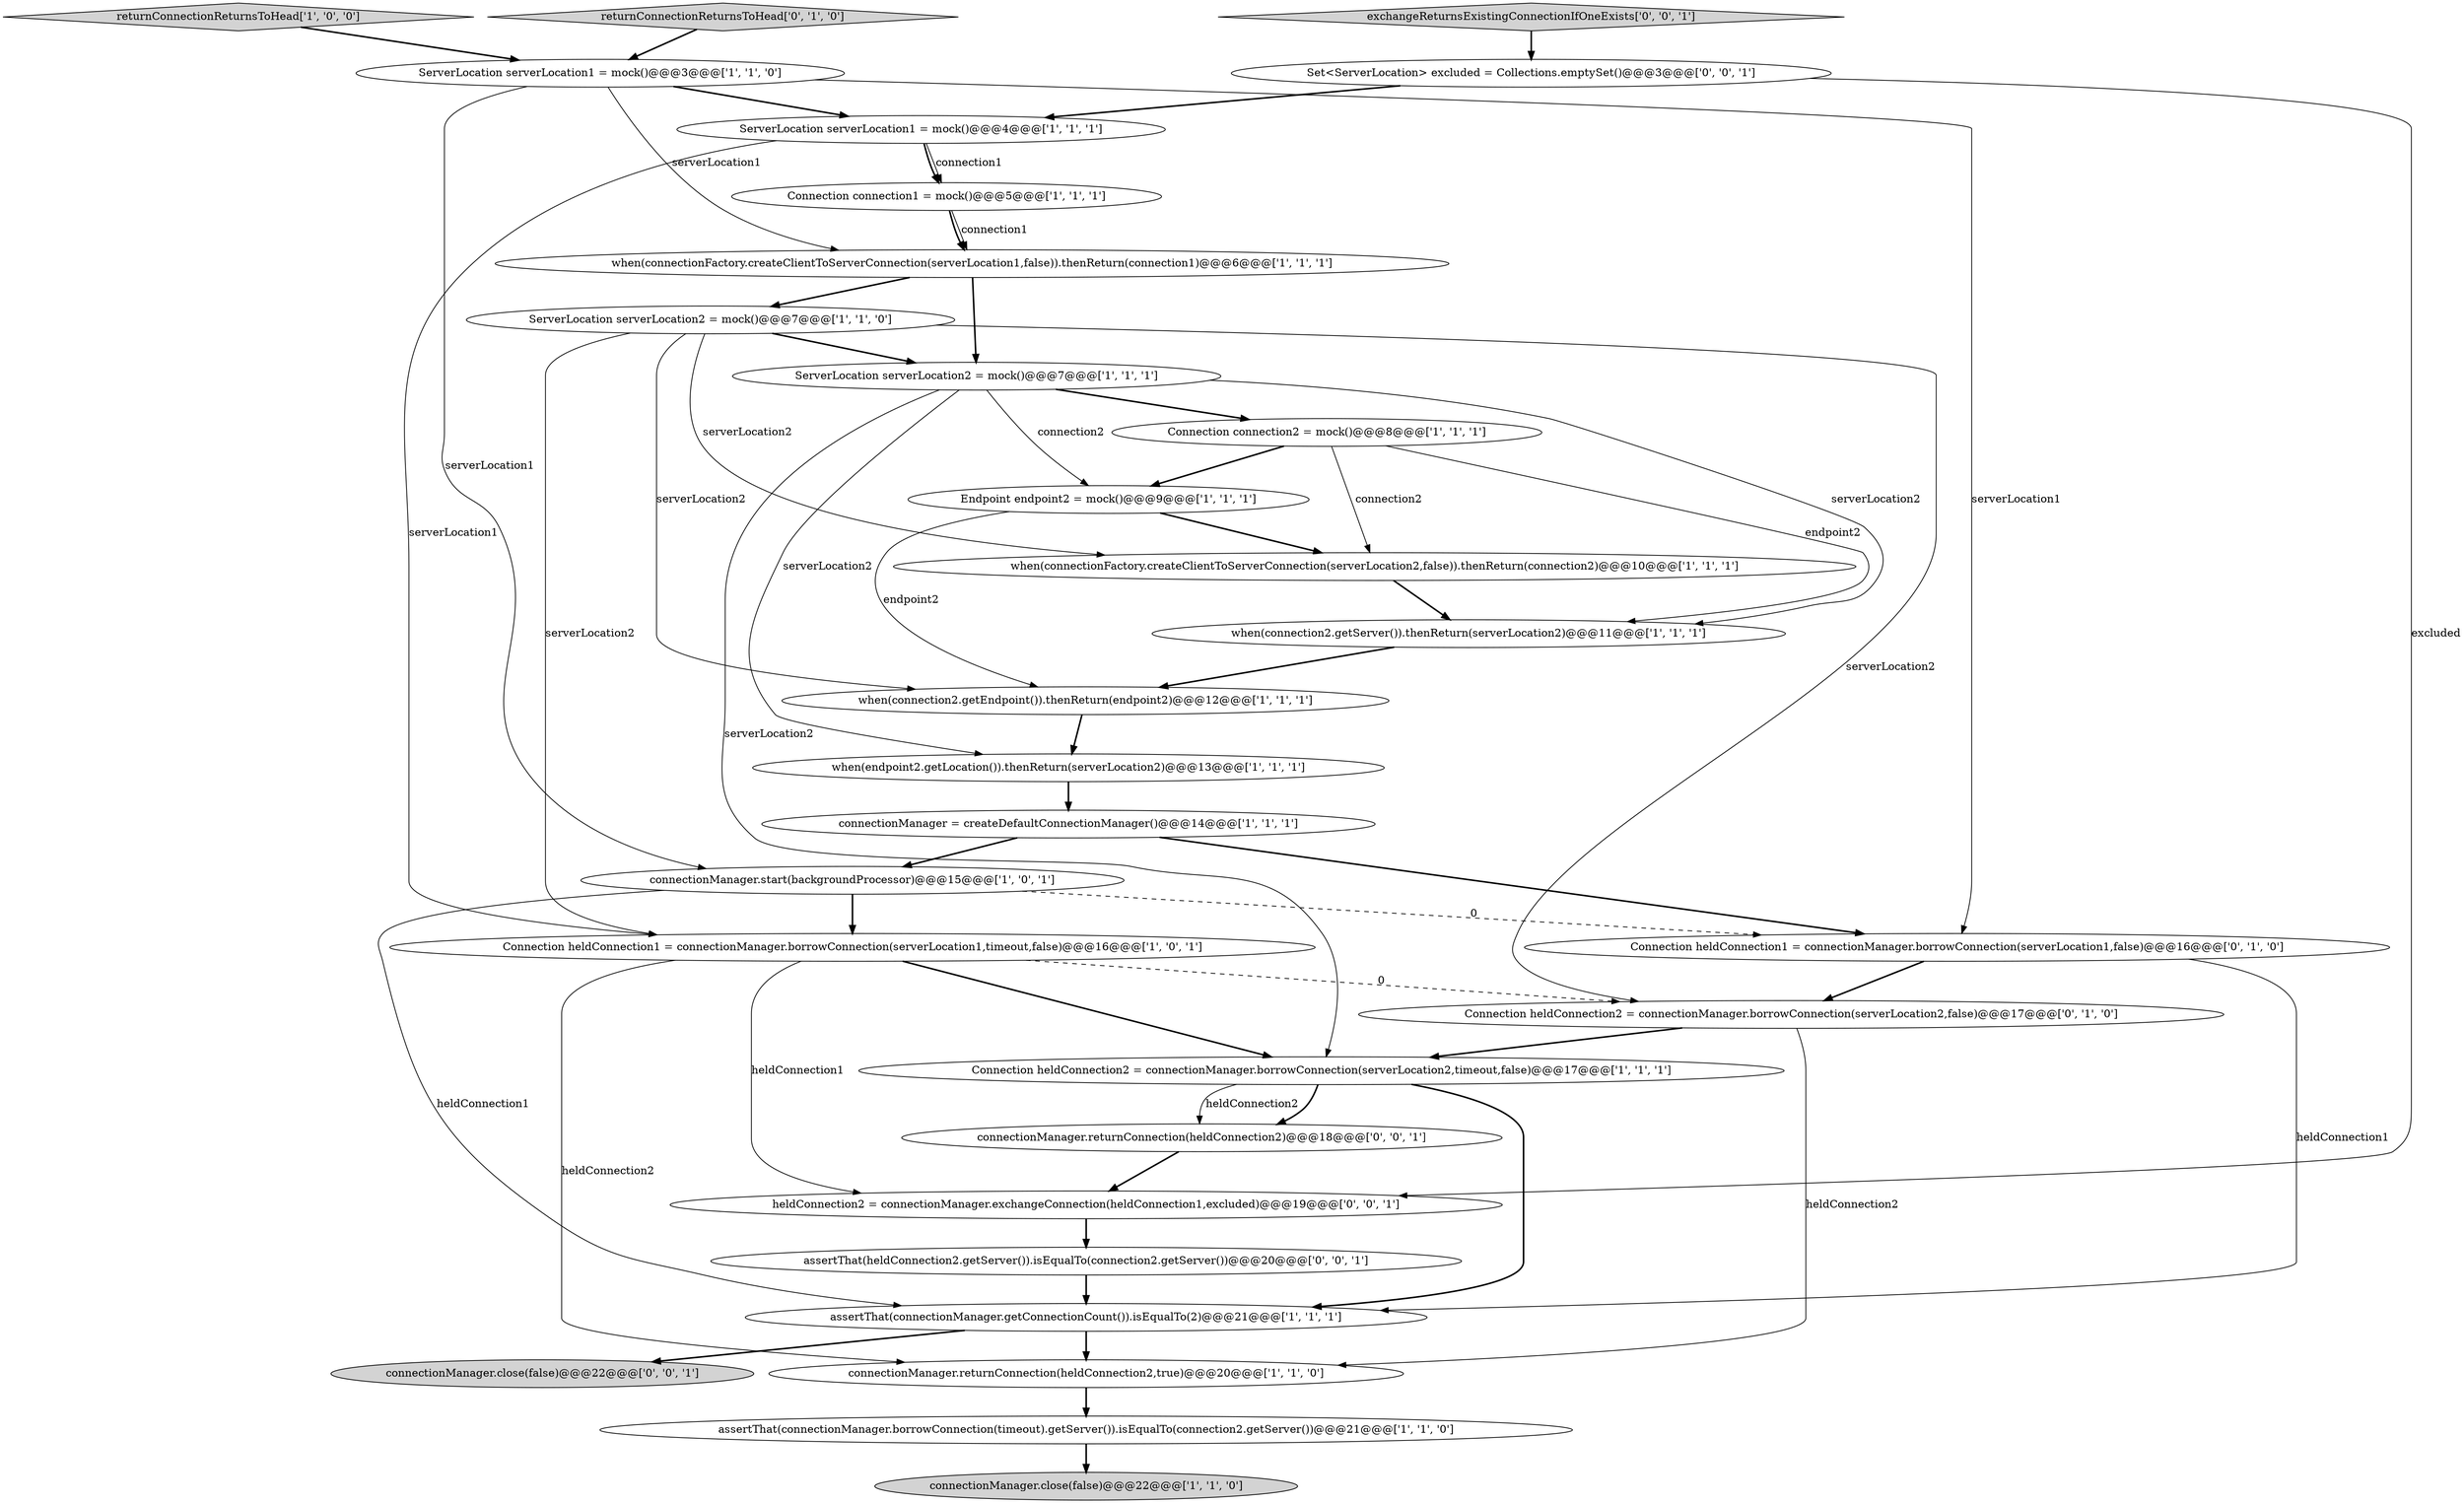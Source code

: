 digraph {
27 [style = filled, label = "connectionManager.close(false)@@@22@@@['0', '0', '1']", fillcolor = lightgray, shape = ellipse image = "AAA0AAABBB3BBB"];
20 [style = filled, label = "when(connectionFactory.createClientToServerConnection(serverLocation1,false)).thenReturn(connection1)@@@6@@@['1', '1', '1']", fillcolor = white, shape = ellipse image = "AAA0AAABBB1BBB"];
8 [style = filled, label = "ServerLocation serverLocation1 = mock()@@@3@@@['1', '1', '0']", fillcolor = white, shape = ellipse image = "AAA0AAABBB1BBB"];
9 [style = filled, label = "connectionManager.start(backgroundProcessor)@@@15@@@['1', '0', '1']", fillcolor = white, shape = ellipse image = "AAA0AAABBB1BBB"];
23 [style = filled, label = "returnConnectionReturnsToHead['0', '1', '0']", fillcolor = lightgray, shape = diamond image = "AAA0AAABBB2BBB"];
2 [style = filled, label = "when(connectionFactory.createClientToServerConnection(serverLocation2,false)).thenReturn(connection2)@@@10@@@['1', '1', '1']", fillcolor = white, shape = ellipse image = "AAA0AAABBB1BBB"];
10 [style = filled, label = "Connection heldConnection1 = connectionManager.borrowConnection(serverLocation1,timeout,false)@@@16@@@['1', '0', '1']", fillcolor = white, shape = ellipse image = "AAA0AAABBB1BBB"];
7 [style = filled, label = "connectionManager.close(false)@@@22@@@['1', '1', '0']", fillcolor = lightgray, shape = ellipse image = "AAA0AAABBB1BBB"];
29 [style = filled, label = "exchangeReturnsExistingConnectionIfOneExists['0', '0', '1']", fillcolor = lightgray, shape = diamond image = "AAA0AAABBB3BBB"];
3 [style = filled, label = "when(connection2.getEndpoint()).thenReturn(endpoint2)@@@12@@@['1', '1', '1']", fillcolor = white, shape = ellipse image = "AAA0AAABBB1BBB"];
21 [style = filled, label = "Connection heldConnection2 = connectionManager.borrowConnection(serverLocation2,false)@@@17@@@['0', '1', '0']", fillcolor = white, shape = ellipse image = "AAA1AAABBB2BBB"];
4 [style = filled, label = "ServerLocation serverLocation1 = mock()@@@4@@@['1', '1', '1']", fillcolor = white, shape = ellipse image = "AAA0AAABBB1BBB"];
17 [style = filled, label = "returnConnectionReturnsToHead['1', '0', '0']", fillcolor = lightgray, shape = diamond image = "AAA0AAABBB1BBB"];
5 [style = filled, label = "Connection connection1 = mock()@@@5@@@['1', '1', '1']", fillcolor = white, shape = ellipse image = "AAA0AAABBB1BBB"];
1 [style = filled, label = "assertThat(connectionManager.getConnectionCount()).isEqualTo(2)@@@21@@@['1', '1', '1']", fillcolor = white, shape = ellipse image = "AAA0AAABBB1BBB"];
14 [style = filled, label = "when(connection2.getServer()).thenReturn(serverLocation2)@@@11@@@['1', '1', '1']", fillcolor = white, shape = ellipse image = "AAA0AAABBB1BBB"];
22 [style = filled, label = "Connection heldConnection1 = connectionManager.borrowConnection(serverLocation1,false)@@@16@@@['0', '1', '0']", fillcolor = white, shape = ellipse image = "AAA1AAABBB2BBB"];
16 [style = filled, label = "Endpoint endpoint2 = mock()@@@9@@@['1', '1', '1']", fillcolor = white, shape = ellipse image = "AAA0AAABBB1BBB"];
12 [style = filled, label = "Connection heldConnection2 = connectionManager.borrowConnection(serverLocation2,timeout,false)@@@17@@@['1', '1', '1']", fillcolor = white, shape = ellipse image = "AAA0AAABBB1BBB"];
11 [style = filled, label = "when(endpoint2.getLocation()).thenReturn(serverLocation2)@@@13@@@['1', '1', '1']", fillcolor = white, shape = ellipse image = "AAA0AAABBB1BBB"];
24 [style = filled, label = "heldConnection2 = connectionManager.exchangeConnection(heldConnection1,excluded)@@@19@@@['0', '0', '1']", fillcolor = white, shape = ellipse image = "AAA0AAABBB3BBB"];
26 [style = filled, label = "connectionManager.returnConnection(heldConnection2)@@@18@@@['0', '0', '1']", fillcolor = white, shape = ellipse image = "AAA0AAABBB3BBB"];
0 [style = filled, label = "Connection connection2 = mock()@@@8@@@['1', '1', '1']", fillcolor = white, shape = ellipse image = "AAA0AAABBB1BBB"];
13 [style = filled, label = "connectionManager.returnConnection(heldConnection2,true)@@@20@@@['1', '1', '0']", fillcolor = white, shape = ellipse image = "AAA0AAABBB1BBB"];
19 [style = filled, label = "connectionManager = createDefaultConnectionManager()@@@14@@@['1', '1', '1']", fillcolor = white, shape = ellipse image = "AAA0AAABBB1BBB"];
28 [style = filled, label = "assertThat(heldConnection2.getServer()).isEqualTo(connection2.getServer())@@@20@@@['0', '0', '1']", fillcolor = white, shape = ellipse image = "AAA0AAABBB3BBB"];
6 [style = filled, label = "assertThat(connectionManager.borrowConnection(timeout).getServer()).isEqualTo(connection2.getServer())@@@21@@@['1', '1', '0']", fillcolor = white, shape = ellipse image = "AAA0AAABBB1BBB"];
18 [style = filled, label = "ServerLocation serverLocation2 = mock()@@@7@@@['1', '1', '1']", fillcolor = white, shape = ellipse image = "AAA0AAABBB1BBB"];
25 [style = filled, label = "Set<ServerLocation> excluded = Collections.emptySet()@@@3@@@['0', '0', '1']", fillcolor = white, shape = ellipse image = "AAA0AAABBB3BBB"];
15 [style = filled, label = "ServerLocation serverLocation2 = mock()@@@7@@@['1', '1', '0']", fillcolor = white, shape = ellipse image = "AAA0AAABBB1BBB"];
12->26 [style = bold, label=""];
9->22 [style = dashed, label="0"];
26->24 [style = bold, label=""];
3->11 [style = bold, label=""];
19->9 [style = bold, label=""];
14->3 [style = bold, label=""];
5->20 [style = solid, label="connection1"];
12->26 [style = solid, label="heldConnection2"];
0->14 [style = solid, label="endpoint2"];
8->4 [style = bold, label=""];
8->9 [style = solid, label="serverLocation1"];
18->12 [style = solid, label="serverLocation2"];
15->18 [style = bold, label=""];
20->18 [style = bold, label=""];
4->5 [style = bold, label=""];
20->15 [style = bold, label=""];
21->13 [style = solid, label="heldConnection2"];
13->6 [style = bold, label=""];
8->20 [style = solid, label="serverLocation1"];
10->21 [style = dashed, label="0"];
12->1 [style = bold, label=""];
19->22 [style = bold, label=""];
1->27 [style = bold, label=""];
18->11 [style = solid, label="serverLocation2"];
25->24 [style = solid, label="excluded"];
15->2 [style = solid, label="serverLocation2"];
21->12 [style = bold, label=""];
29->25 [style = bold, label=""];
4->5 [style = solid, label="connection1"];
15->21 [style = solid, label="serverLocation2"];
10->12 [style = bold, label=""];
16->2 [style = bold, label=""];
25->4 [style = bold, label=""];
22->1 [style = solid, label="heldConnection1"];
28->1 [style = bold, label=""];
10->24 [style = solid, label="heldConnection1"];
11->19 [style = bold, label=""];
23->8 [style = bold, label=""];
18->16 [style = solid, label="connection2"];
8->22 [style = solid, label="serverLocation1"];
5->20 [style = bold, label=""];
9->1 [style = solid, label="heldConnection1"];
10->13 [style = solid, label="heldConnection2"];
15->10 [style = solid, label="serverLocation2"];
4->10 [style = solid, label="serverLocation1"];
16->3 [style = solid, label="endpoint2"];
17->8 [style = bold, label=""];
0->2 [style = solid, label="connection2"];
2->14 [style = bold, label=""];
22->21 [style = bold, label=""];
6->7 [style = bold, label=""];
24->28 [style = bold, label=""];
18->14 [style = solid, label="serverLocation2"];
18->0 [style = bold, label=""];
15->3 [style = solid, label="serverLocation2"];
9->10 [style = bold, label=""];
1->13 [style = bold, label=""];
0->16 [style = bold, label=""];
}
